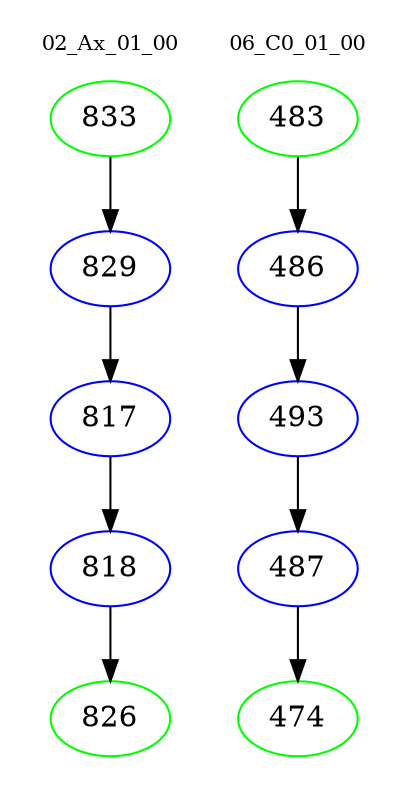 digraph{
subgraph cluster_0 {
color = white
label = "02_Ax_01_00";
fontsize=10;
T0_833 [label="833", color="green"]
T0_833 -> T0_829 [color="black"]
T0_829 [label="829", color="blue"]
T0_829 -> T0_817 [color="black"]
T0_817 [label="817", color="blue"]
T0_817 -> T0_818 [color="black"]
T0_818 [label="818", color="blue"]
T0_818 -> T0_826 [color="black"]
T0_826 [label="826", color="green"]
}
subgraph cluster_1 {
color = white
label = "06_C0_01_00";
fontsize=10;
T1_483 [label="483", color="green"]
T1_483 -> T1_486 [color="black"]
T1_486 [label="486", color="blue"]
T1_486 -> T1_493 [color="black"]
T1_493 [label="493", color="blue"]
T1_493 -> T1_487 [color="black"]
T1_487 [label="487", color="blue"]
T1_487 -> T1_474 [color="black"]
T1_474 [label="474", color="green"]
}
}
